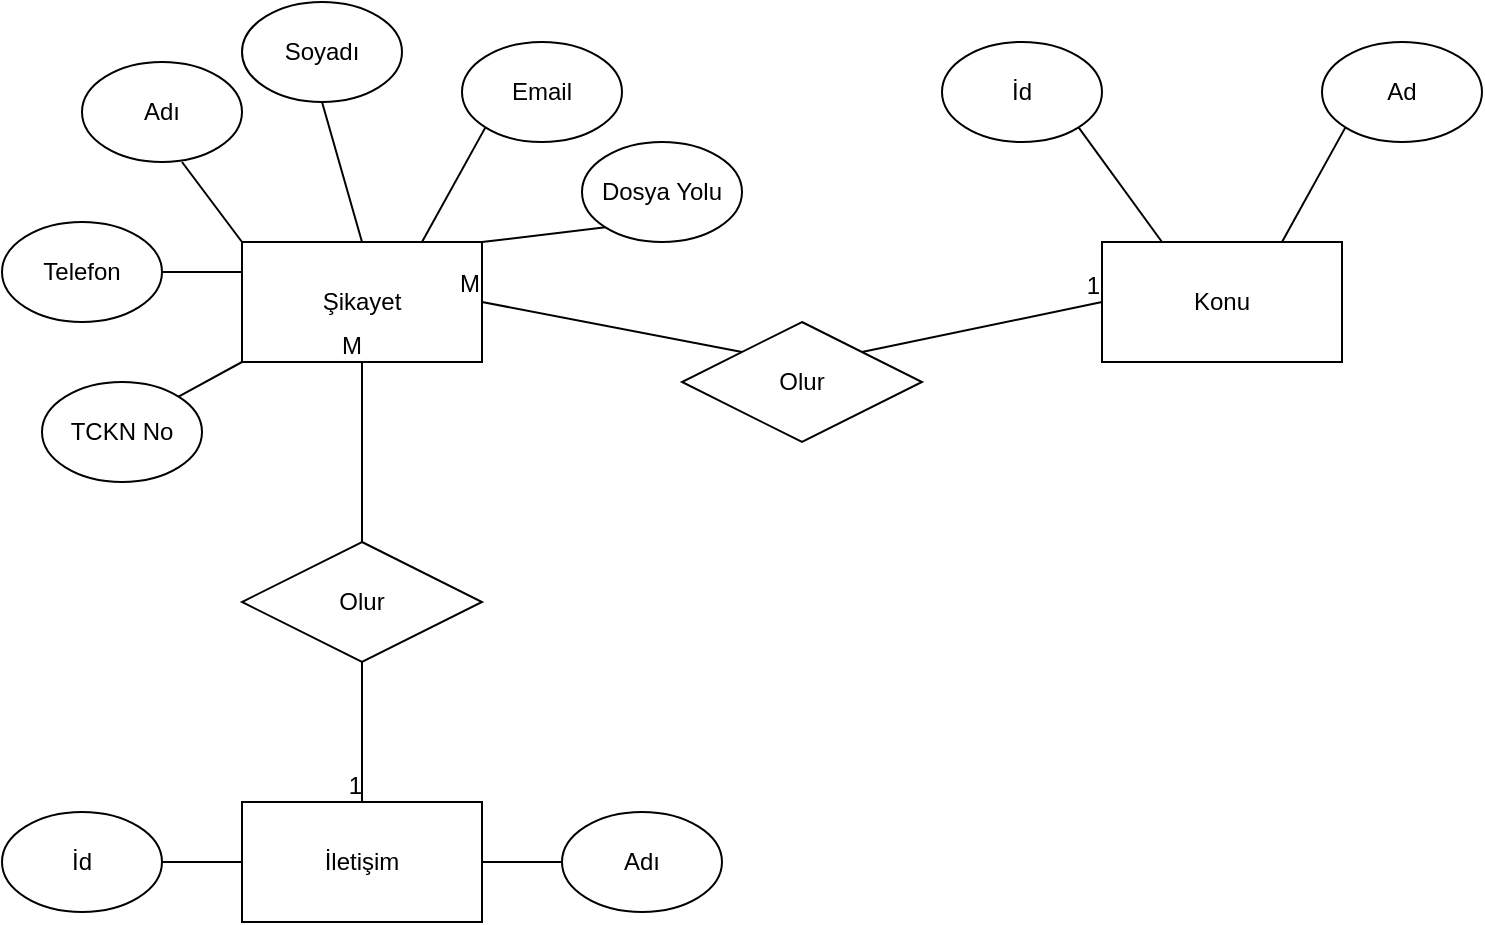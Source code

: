 <mxfile version="16.5.5" type="device"><diagram id="NR1NTuBJzUVgtKlw6ppJ" name="Page-1"><mxGraphModel dx="901" dy="529" grid="1" gridSize="10" guides="1" tooltips="1" connect="1" arrows="1" fold="1" page="1" pageScale="1" pageWidth="827" pageHeight="1169" math="0" shadow="0"><root><mxCell id="0"/><mxCell id="1" parent="0"/><mxCell id="_gn-hMfcnhvf9sTHUrLZ-64" value="Şikayet" style="rounded=0;whiteSpace=wrap;html=1;" parent="1" vertex="1"><mxGeometry x="170" y="120" width="120" height="60" as="geometry"/></mxCell><mxCell id="_gn-hMfcnhvf9sTHUrLZ-65" value="Konu" style="rounded=0;whiteSpace=wrap;html=1;" parent="1" vertex="1"><mxGeometry x="600" y="120" width="120" height="60" as="geometry"/></mxCell><mxCell id="_gn-hMfcnhvf9sTHUrLZ-66" value="İletişim" style="rounded=0;whiteSpace=wrap;html=1;" parent="1" vertex="1"><mxGeometry x="170" y="400" width="120" height="60" as="geometry"/></mxCell><mxCell id="_gn-hMfcnhvf9sTHUrLZ-67" value="Adı" style="ellipse;whiteSpace=wrap;html=1;" parent="1" vertex="1"><mxGeometry x="330" y="405" width="80" height="50" as="geometry"/></mxCell><mxCell id="_gn-hMfcnhvf9sTHUrLZ-69" value="İd" style="ellipse;whiteSpace=wrap;html=1;" parent="1" vertex="1"><mxGeometry x="50" y="405" width="80" height="50" as="geometry"/></mxCell><mxCell id="_gn-hMfcnhvf9sTHUrLZ-70" value="" style="endArrow=none;html=1;rounded=0;exitX=0;exitY=0.5;exitDx=0;exitDy=0;entryX=1;entryY=0.5;entryDx=0;entryDy=0;" parent="1" source="_gn-hMfcnhvf9sTHUrLZ-67" target="_gn-hMfcnhvf9sTHUrLZ-66" edge="1"><mxGeometry width="50" height="50" relative="1" as="geometry"><mxPoint x="470" y="290" as="sourcePoint"/><mxPoint x="520" y="240" as="targetPoint"/></mxGeometry></mxCell><mxCell id="_gn-hMfcnhvf9sTHUrLZ-71" value="" style="endArrow=none;html=1;rounded=0;entryX=1;entryY=0.5;entryDx=0;entryDy=0;exitX=0;exitY=0.5;exitDx=0;exitDy=0;" parent="1" source="_gn-hMfcnhvf9sTHUrLZ-66" target="_gn-hMfcnhvf9sTHUrLZ-69" edge="1"><mxGeometry width="50" height="50" relative="1" as="geometry"><mxPoint x="470" y="290" as="sourcePoint"/><mxPoint x="520" y="240" as="targetPoint"/></mxGeometry></mxCell><mxCell id="_gn-hMfcnhvf9sTHUrLZ-73" value="TCKN No" style="ellipse;whiteSpace=wrap;html=1;" parent="1" vertex="1"><mxGeometry x="70" y="190" width="80" height="50" as="geometry"/></mxCell><mxCell id="_gn-hMfcnhvf9sTHUrLZ-74" value="Telefon" style="ellipse;whiteSpace=wrap;html=1;" parent="1" vertex="1"><mxGeometry x="50" y="110" width="80" height="50" as="geometry"/></mxCell><mxCell id="_gn-hMfcnhvf9sTHUrLZ-77" value="" style="endArrow=none;html=1;rounded=0;exitX=1;exitY=0.5;exitDx=0;exitDy=0;entryX=0;entryY=0.25;entryDx=0;entryDy=0;" parent="1" source="_gn-hMfcnhvf9sTHUrLZ-74" target="_gn-hMfcnhvf9sTHUrLZ-64" edge="1"><mxGeometry width="50" height="50" relative="1" as="geometry"><mxPoint x="360" y="250" as="sourcePoint"/><mxPoint x="410" y="200" as="targetPoint"/></mxGeometry></mxCell><mxCell id="_gn-hMfcnhvf9sTHUrLZ-78" value="" style="endArrow=none;html=1;rounded=0;exitX=1;exitY=0;exitDx=0;exitDy=0;entryX=0;entryY=1;entryDx=0;entryDy=0;" parent="1" source="_gn-hMfcnhvf9sTHUrLZ-73" target="_gn-hMfcnhvf9sTHUrLZ-64" edge="1"><mxGeometry width="50" height="50" relative="1" as="geometry"><mxPoint x="360" y="250" as="sourcePoint"/><mxPoint x="410" y="200" as="targetPoint"/></mxGeometry></mxCell><mxCell id="_gn-hMfcnhvf9sTHUrLZ-90" value="" style="endArrow=none;html=1;rounded=0;entryX=1;entryY=1;entryDx=0;entryDy=0;exitX=0.25;exitY=0;exitDx=0;exitDy=0;" parent="1" source="_gn-hMfcnhvf9sTHUrLZ-65" target="_gn-hMfcnhvf9sTHUrLZ-91" edge="1"><mxGeometry width="50" height="50" relative="1" as="geometry"><mxPoint x="400" y="220" as="sourcePoint"/><mxPoint x="450" y="170" as="targetPoint"/></mxGeometry></mxCell><mxCell id="_gn-hMfcnhvf9sTHUrLZ-91" value="İd" style="ellipse;whiteSpace=wrap;html=1;" parent="1" vertex="1"><mxGeometry x="520" y="20" width="80" height="50" as="geometry"/></mxCell><mxCell id="_gn-hMfcnhvf9sTHUrLZ-92" value="Ad" style="ellipse;whiteSpace=wrap;html=1;" parent="1" vertex="1"><mxGeometry x="710" y="20" width="80" height="50" as="geometry"/></mxCell><mxCell id="_gn-hMfcnhvf9sTHUrLZ-93" value="" style="endArrow=none;html=1;rounded=0;entryX=0;entryY=1;entryDx=0;entryDy=0;exitX=0.75;exitY=0;exitDx=0;exitDy=0;" parent="1" source="_gn-hMfcnhvf9sTHUrLZ-65" target="_gn-hMfcnhvf9sTHUrLZ-92" edge="1"><mxGeometry width="50" height="50" relative="1" as="geometry"><mxPoint x="400" y="220" as="sourcePoint"/><mxPoint x="450" y="170" as="targetPoint"/></mxGeometry></mxCell><mxCell id="_gn-hMfcnhvf9sTHUrLZ-94" value="Olur" style="shape=rhombus;perimeter=rhombusPerimeter;whiteSpace=wrap;html=1;align=center;" parent="1" vertex="1"><mxGeometry x="170" y="270" width="120" height="60" as="geometry"/></mxCell><mxCell id="_gn-hMfcnhvf9sTHUrLZ-95" value="Olur" style="shape=rhombus;perimeter=rhombusPerimeter;whiteSpace=wrap;html=1;align=center;" parent="1" vertex="1"><mxGeometry x="390" y="160" width="120" height="60" as="geometry"/></mxCell><mxCell id="_gn-hMfcnhvf9sTHUrLZ-96" value="" style="endArrow=none;html=1;rounded=0;entryX=0.5;entryY=0;entryDx=0;entryDy=0;exitX=0.5;exitY=1;exitDx=0;exitDy=0;" parent="1" source="_gn-hMfcnhvf9sTHUrLZ-94" target="_gn-hMfcnhvf9sTHUrLZ-66" edge="1"><mxGeometry relative="1" as="geometry"><mxPoint x="230" y="290" as="sourcePoint"/><mxPoint x="390" y="240" as="targetPoint"/></mxGeometry></mxCell><mxCell id="_gn-hMfcnhvf9sTHUrLZ-97" value="1" style="resizable=0;html=1;align=right;verticalAlign=bottom;" parent="_gn-hMfcnhvf9sTHUrLZ-96" connectable="0" vertex="1"><mxGeometry x="1" relative="1" as="geometry"/></mxCell><mxCell id="_gn-hMfcnhvf9sTHUrLZ-100" value="" style="endArrow=none;html=1;rounded=0;entryX=0;entryY=0.5;entryDx=0;entryDy=0;exitX=1;exitY=0;exitDx=0;exitDy=0;" parent="1" source="_gn-hMfcnhvf9sTHUrLZ-95" target="_gn-hMfcnhvf9sTHUrLZ-65" edge="1"><mxGeometry relative="1" as="geometry"><mxPoint x="240" y="290" as="sourcePoint"/><mxPoint x="240" y="330" as="targetPoint"/></mxGeometry></mxCell><mxCell id="_gn-hMfcnhvf9sTHUrLZ-101" value="1" style="resizable=0;html=1;align=right;verticalAlign=bottom;" parent="_gn-hMfcnhvf9sTHUrLZ-100" connectable="0" vertex="1"><mxGeometry x="1" relative="1" as="geometry"/></mxCell><mxCell id="_gn-hMfcnhvf9sTHUrLZ-106" value="" style="endArrow=none;html=1;rounded=0;entryX=0.5;entryY=1;entryDx=0;entryDy=0;exitX=0.5;exitY=0;exitDx=0;exitDy=0;" parent="1" source="_gn-hMfcnhvf9sTHUrLZ-94" target="_gn-hMfcnhvf9sTHUrLZ-64" edge="1"><mxGeometry relative="1" as="geometry"><mxPoint x="180" y="219" as="sourcePoint"/><mxPoint x="340" y="219" as="targetPoint"/></mxGeometry></mxCell><mxCell id="_gn-hMfcnhvf9sTHUrLZ-107" value="M" style="resizable=0;html=1;align=right;verticalAlign=bottom;" parent="_gn-hMfcnhvf9sTHUrLZ-106" connectable="0" vertex="1"><mxGeometry x="1" relative="1" as="geometry"/></mxCell><mxCell id="_gn-hMfcnhvf9sTHUrLZ-108" value="" style="endArrow=none;html=1;rounded=0;entryX=1;entryY=0.5;entryDx=0;entryDy=0;exitX=0;exitY=0;exitDx=0;exitDy=0;" parent="1" source="_gn-hMfcnhvf9sTHUrLZ-95" target="_gn-hMfcnhvf9sTHUrLZ-64" edge="1"><mxGeometry relative="1" as="geometry"><mxPoint x="240" y="230" as="sourcePoint"/><mxPoint x="240" y="190" as="targetPoint"/></mxGeometry></mxCell><mxCell id="_gn-hMfcnhvf9sTHUrLZ-109" value="M" style="resizable=0;html=1;align=right;verticalAlign=bottom;" parent="_gn-hMfcnhvf9sTHUrLZ-108" connectable="0" vertex="1"><mxGeometry x="1" relative="1" as="geometry"/></mxCell><mxCell id="_gn-hMfcnhvf9sTHUrLZ-110" value="Adı" style="ellipse;whiteSpace=wrap;html=1;" parent="1" vertex="1"><mxGeometry x="90" y="30" width="80" height="50" as="geometry"/></mxCell><mxCell id="_gn-hMfcnhvf9sTHUrLZ-111" value="Soyadı" style="ellipse;whiteSpace=wrap;html=1;" parent="1" vertex="1"><mxGeometry x="170" width="80" height="50" as="geometry"/></mxCell><mxCell id="_gn-hMfcnhvf9sTHUrLZ-112" value="Email" style="ellipse;whiteSpace=wrap;html=1;" parent="1" vertex="1"><mxGeometry x="280" y="20" width="80" height="50" as="geometry"/></mxCell><mxCell id="_gn-hMfcnhvf9sTHUrLZ-113" value="Dosya Yolu" style="ellipse;whiteSpace=wrap;html=1;" parent="1" vertex="1"><mxGeometry x="340" y="70" width="80" height="50" as="geometry"/></mxCell><mxCell id="_gn-hMfcnhvf9sTHUrLZ-114" value="" style="endArrow=none;html=1;rounded=0;exitX=0;exitY=0;exitDx=0;exitDy=0;" parent="1" source="_gn-hMfcnhvf9sTHUrLZ-64" edge="1"><mxGeometry relative="1" as="geometry"><mxPoint x="230" y="180" as="sourcePoint"/><mxPoint x="140" y="80" as="targetPoint"/></mxGeometry></mxCell><mxCell id="_gn-hMfcnhvf9sTHUrLZ-115" value="" style="endArrow=none;html=1;rounded=0;entryX=0.5;entryY=1;entryDx=0;entryDy=0;exitX=0.5;exitY=0;exitDx=0;exitDy=0;" parent="1" source="_gn-hMfcnhvf9sTHUrLZ-64" target="_gn-hMfcnhvf9sTHUrLZ-111" edge="1"><mxGeometry relative="1" as="geometry"><mxPoint x="230" y="180" as="sourcePoint"/><mxPoint x="390" y="180" as="targetPoint"/></mxGeometry></mxCell><mxCell id="_gn-hMfcnhvf9sTHUrLZ-116" value="" style="endArrow=none;html=1;rounded=0;entryX=0;entryY=1;entryDx=0;entryDy=0;exitX=0.75;exitY=0;exitDx=0;exitDy=0;" parent="1" source="_gn-hMfcnhvf9sTHUrLZ-64" target="_gn-hMfcnhvf9sTHUrLZ-112" edge="1"><mxGeometry relative="1" as="geometry"><mxPoint x="230" y="180" as="sourcePoint"/><mxPoint x="390" y="180" as="targetPoint"/></mxGeometry></mxCell><mxCell id="_gn-hMfcnhvf9sTHUrLZ-117" value="" style="endArrow=none;html=1;rounded=0;entryX=0;entryY=1;entryDx=0;entryDy=0;exitX=1;exitY=0;exitDx=0;exitDy=0;" parent="1" source="_gn-hMfcnhvf9sTHUrLZ-64" target="_gn-hMfcnhvf9sTHUrLZ-113" edge="1"><mxGeometry relative="1" as="geometry"><mxPoint x="230" y="180" as="sourcePoint"/><mxPoint x="390" y="180" as="targetPoint"/></mxGeometry></mxCell></root></mxGraphModel></diagram></mxfile>